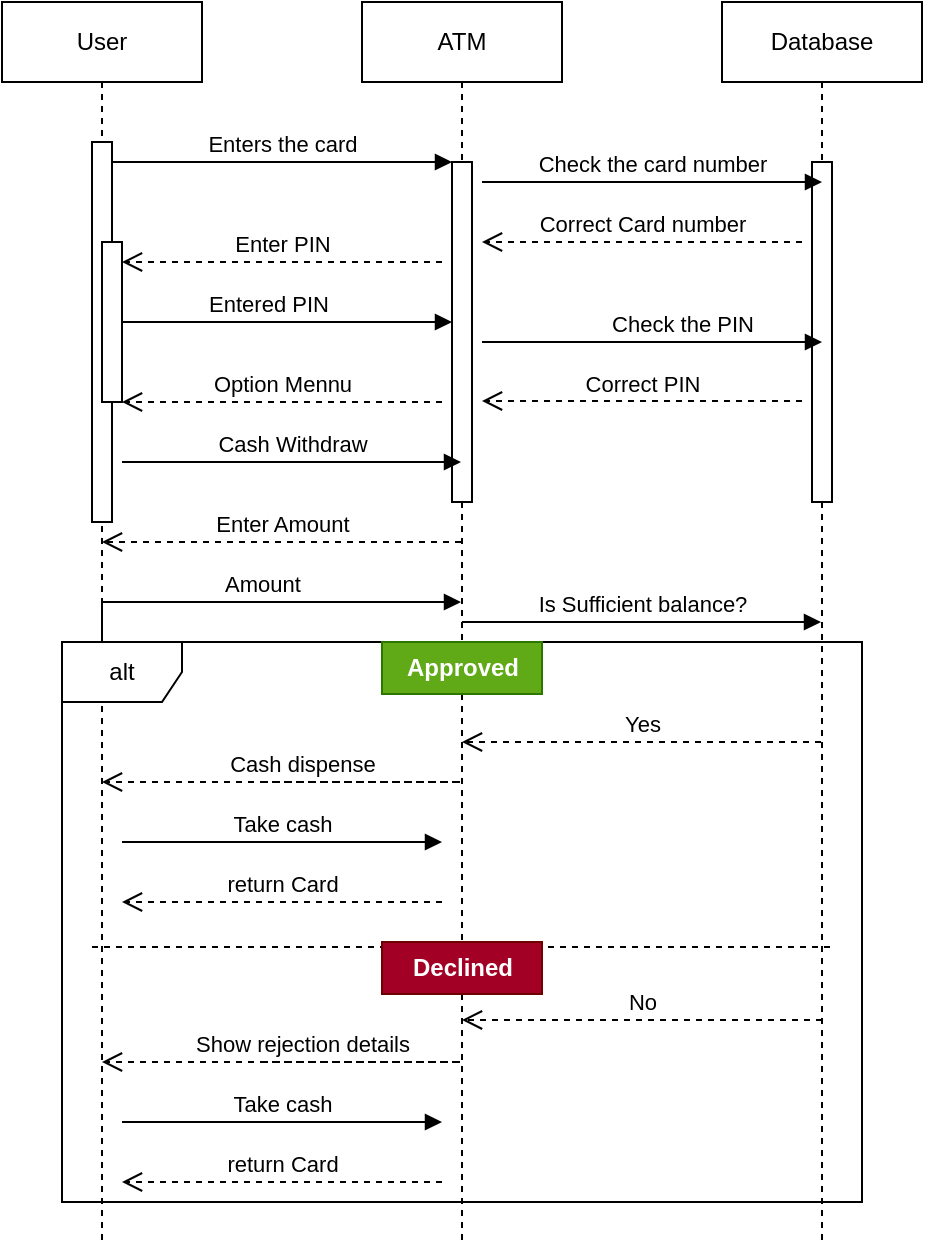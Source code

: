 <mxfile version="21.3.7" type="github">
  <diagram name="Page-1" id="2YBvvXClWsGukQMizWep">
    <mxGraphModel dx="880" dy="476" grid="1" gridSize="10" guides="1" tooltips="1" connect="1" arrows="1" fold="1" page="1" pageScale="1" pageWidth="850" pageHeight="1100" math="0" shadow="0">
      <root>
        <mxCell id="0" />
        <mxCell id="1" parent="0" />
        <mxCell id="aM9ryv3xv72pqoxQDRHE-1" value="User" style="shape=umlLifeline;perimeter=lifelinePerimeter;whiteSpace=wrap;html=1;container=0;dropTarget=0;collapsible=0;recursiveResize=0;outlineConnect=0;portConstraint=eastwest;newEdgeStyle={&quot;edgeStyle&quot;:&quot;elbowEdgeStyle&quot;,&quot;elbow&quot;:&quot;vertical&quot;,&quot;curved&quot;:0,&quot;rounded&quot;:0};" parent="1" vertex="1">
          <mxGeometry x="40" y="40" width="100" height="620" as="geometry" />
        </mxCell>
        <mxCell id="aM9ryv3xv72pqoxQDRHE-2" value="" style="html=1;points=[];perimeter=orthogonalPerimeter;outlineConnect=0;targetShapes=umlLifeline;portConstraint=eastwest;newEdgeStyle={&quot;edgeStyle&quot;:&quot;elbowEdgeStyle&quot;,&quot;elbow&quot;:&quot;vertical&quot;,&quot;curved&quot;:0,&quot;rounded&quot;:0};" parent="aM9ryv3xv72pqoxQDRHE-1" vertex="1">
          <mxGeometry x="45" y="70" width="10" height="190" as="geometry" />
        </mxCell>
        <mxCell id="aM9ryv3xv72pqoxQDRHE-4" value="" style="html=1;points=[];perimeter=orthogonalPerimeter;outlineConnect=0;targetShapes=umlLifeline;portConstraint=eastwest;newEdgeStyle={&quot;edgeStyle&quot;:&quot;elbowEdgeStyle&quot;,&quot;elbow&quot;:&quot;vertical&quot;,&quot;curved&quot;:0,&quot;rounded&quot;:0};" parent="aM9ryv3xv72pqoxQDRHE-1" vertex="1">
          <mxGeometry x="50" y="120" width="10" height="80" as="geometry" />
        </mxCell>
        <mxCell id="aM9ryv3xv72pqoxQDRHE-5" value="ATM" style="shape=umlLifeline;perimeter=lifelinePerimeter;whiteSpace=wrap;html=1;container=0;dropTarget=0;collapsible=0;recursiveResize=0;outlineConnect=0;portConstraint=eastwest;newEdgeStyle={&quot;edgeStyle&quot;:&quot;elbowEdgeStyle&quot;,&quot;elbow&quot;:&quot;vertical&quot;,&quot;curved&quot;:0,&quot;rounded&quot;:0};" parent="1" vertex="1">
          <mxGeometry x="220" y="40" width="100" height="620" as="geometry" />
        </mxCell>
        <mxCell id="aM9ryv3xv72pqoxQDRHE-6" value="" style="html=1;points=[];perimeter=orthogonalPerimeter;outlineConnect=0;targetShapes=umlLifeline;portConstraint=eastwest;newEdgeStyle={&quot;edgeStyle&quot;:&quot;elbowEdgeStyle&quot;,&quot;elbow&quot;:&quot;vertical&quot;,&quot;curved&quot;:0,&quot;rounded&quot;:0};" parent="aM9ryv3xv72pqoxQDRHE-5" vertex="1">
          <mxGeometry x="45" y="80" width="10" height="170" as="geometry" />
        </mxCell>
        <mxCell id="aM9ryv3xv72pqoxQDRHE-7" value="Enters the card" style="html=1;verticalAlign=bottom;endArrow=block;edgeStyle=elbowEdgeStyle;elbow=vertical;curved=0;rounded=0;" parent="1" source="aM9ryv3xv72pqoxQDRHE-2" target="aM9ryv3xv72pqoxQDRHE-6" edge="1">
          <mxGeometry relative="1" as="geometry">
            <mxPoint x="195" y="130" as="sourcePoint" />
            <Array as="points">
              <mxPoint x="180" y="120" />
            </Array>
          </mxGeometry>
        </mxCell>
        <mxCell id="uNjt30kZHBMbRa9RmUfR-1" value="Database" style="shape=umlLifeline;perimeter=lifelinePerimeter;whiteSpace=wrap;html=1;container=0;dropTarget=0;collapsible=0;recursiveResize=0;outlineConnect=0;portConstraint=eastwest;newEdgeStyle={&quot;edgeStyle&quot;:&quot;elbowEdgeStyle&quot;,&quot;elbow&quot;:&quot;vertical&quot;,&quot;curved&quot;:0,&quot;rounded&quot;:0};" vertex="1" parent="1">
          <mxGeometry x="400" y="40" width="100" height="620" as="geometry" />
        </mxCell>
        <mxCell id="uNjt30kZHBMbRa9RmUfR-2" value="" style="html=1;points=[];perimeter=orthogonalPerimeter;outlineConnect=0;targetShapes=umlLifeline;portConstraint=eastwest;newEdgeStyle={&quot;edgeStyle&quot;:&quot;elbowEdgeStyle&quot;,&quot;elbow&quot;:&quot;vertical&quot;,&quot;curved&quot;:0,&quot;rounded&quot;:0};" vertex="1" parent="uNjt30kZHBMbRa9RmUfR-1">
          <mxGeometry x="45" y="80" width="10" height="170" as="geometry" />
        </mxCell>
        <mxCell id="uNjt30kZHBMbRa9RmUfR-4" value="Check the card number" style="html=1;verticalAlign=bottom;endArrow=block;edgeStyle=elbowEdgeStyle;elbow=vertical;curved=0;rounded=0;" edge="1" parent="1">
          <mxGeometry relative="1" as="geometry">
            <mxPoint x="280" y="130" as="sourcePoint" />
            <Array as="points">
              <mxPoint x="365" y="130" />
            </Array>
            <mxPoint x="450" y="130" as="targetPoint" />
          </mxGeometry>
        </mxCell>
        <mxCell id="uNjt30kZHBMbRa9RmUfR-8" value="Entered PIN" style="html=1;verticalAlign=bottom;endArrow=block;edgeStyle=elbowEdgeStyle;elbow=vertical;curved=0;rounded=0;" edge="1" parent="1" target="aM9ryv3xv72pqoxQDRHE-6">
          <mxGeometry relative="1" as="geometry">
            <mxPoint x="100" y="220" as="sourcePoint" />
            <Array as="points">
              <mxPoint x="240" y="200" />
              <mxPoint x="230" y="190" />
              <mxPoint x="230" y="205" />
              <mxPoint x="230" y="190" />
              <mxPoint x="190" y="230" />
            </Array>
            <mxPoint x="270" y="220" as="targetPoint" />
          </mxGeometry>
        </mxCell>
        <mxCell id="uNjt30kZHBMbRa9RmUfR-12" value="Check the PIN" style="html=1;verticalAlign=bottom;endArrow=block;edgeStyle=elbowEdgeStyle;elbow=vertical;curved=0;rounded=0;" edge="1" parent="1">
          <mxGeometry x="0.179" width="80" relative="1" as="geometry">
            <mxPoint x="280" y="210" as="sourcePoint" />
            <mxPoint x="450" y="210" as="targetPoint" />
            <mxPoint as="offset" />
          </mxGeometry>
        </mxCell>
        <mxCell id="uNjt30kZHBMbRa9RmUfR-13" value="Correct PIN" style="html=1;verticalAlign=bottom;endArrow=open;dashed=1;endSize=8;edgeStyle=elbowEdgeStyle;elbow=vertical;curved=0;rounded=0;" edge="1" parent="1">
          <mxGeometry relative="1" as="geometry">
            <mxPoint x="440" y="239.5" as="sourcePoint" />
            <mxPoint x="280" y="239.5" as="targetPoint" />
            <Array as="points">
              <mxPoint x="330" y="239.5" />
              <mxPoint x="360" y="239.5" />
            </Array>
          </mxGeometry>
        </mxCell>
        <mxCell id="uNjt30kZHBMbRa9RmUfR-14" value="Correct Card number" style="html=1;verticalAlign=bottom;endArrow=open;dashed=1;endSize=8;edgeStyle=elbowEdgeStyle;elbow=vertical;curved=0;rounded=0;" edge="1" parent="1">
          <mxGeometry relative="1" as="geometry">
            <mxPoint x="440" y="160" as="sourcePoint" />
            <mxPoint x="280" y="160" as="targetPoint" />
            <Array as="points">
              <mxPoint x="340" y="160" />
            </Array>
          </mxGeometry>
        </mxCell>
        <mxCell id="uNjt30kZHBMbRa9RmUfR-15" value="Enter PIN" style="html=1;verticalAlign=bottom;endArrow=open;dashed=1;endSize=8;edgeStyle=elbowEdgeStyle;elbow=vertical;curved=0;rounded=0;" edge="1" parent="1">
          <mxGeometry relative="1" as="geometry">
            <mxPoint x="260" y="170" as="sourcePoint" />
            <mxPoint x="100" y="170" as="targetPoint" />
            <Array as="points">
              <mxPoint x="150" y="170" />
              <mxPoint x="220" y="160" />
              <mxPoint x="220" y="160" />
              <mxPoint x="230" y="150" />
              <mxPoint x="240" y="150" />
            </Array>
          </mxGeometry>
        </mxCell>
        <mxCell id="uNjt30kZHBMbRa9RmUfR-16" value="Option Mennu" style="html=1;verticalAlign=bottom;endArrow=open;dashed=1;endSize=8;edgeStyle=elbowEdgeStyle;elbow=vertical;curved=0;rounded=0;" edge="1" parent="1">
          <mxGeometry relative="1" as="geometry">
            <mxPoint x="260" y="240" as="sourcePoint" />
            <mxPoint x="100" y="240" as="targetPoint" />
          </mxGeometry>
        </mxCell>
        <mxCell id="uNjt30kZHBMbRa9RmUfR-18" value="Cash Withdraw" style="html=1;verticalAlign=bottom;endArrow=block;edgeStyle=elbowEdgeStyle;elbow=vertical;curved=0;rounded=0;" edge="1" parent="1" target="aM9ryv3xv72pqoxQDRHE-5">
          <mxGeometry width="80" relative="1" as="geometry">
            <mxPoint x="100" y="270" as="sourcePoint" />
            <mxPoint x="180" y="270" as="targetPoint" />
          </mxGeometry>
        </mxCell>
        <mxCell id="uNjt30kZHBMbRa9RmUfR-19" value="Enter Amount" style="html=1;verticalAlign=bottom;endArrow=open;dashed=1;endSize=8;edgeStyle=elbowEdgeStyle;elbow=vertical;curved=0;rounded=0;" edge="1" parent="1" source="aM9ryv3xv72pqoxQDRHE-5" target="aM9ryv3xv72pqoxQDRHE-1">
          <mxGeometry relative="1" as="geometry">
            <mxPoint x="190" y="300" as="sourcePoint" />
            <mxPoint x="110" y="300" as="targetPoint" />
            <Array as="points">
              <mxPoint x="210" y="310" />
              <mxPoint x="220" y="300" />
            </Array>
          </mxGeometry>
        </mxCell>
        <mxCell id="uNjt30kZHBMbRa9RmUfR-20" value="Amount" style="html=1;verticalAlign=bottom;endArrow=block;edgeStyle=elbowEdgeStyle;elbow=vertical;curved=0;rounded=0;" edge="1" parent="1" target="aM9ryv3xv72pqoxQDRHE-5">
          <mxGeometry width="80" relative="1" as="geometry">
            <mxPoint x="90" y="360" as="sourcePoint" />
            <mxPoint x="170" y="360" as="targetPoint" />
            <Array as="points">
              <mxPoint x="220" y="340" />
            </Array>
          </mxGeometry>
        </mxCell>
        <mxCell id="uNjt30kZHBMbRa9RmUfR-21" value="Is Sufficient balance?" style="html=1;verticalAlign=bottom;endArrow=block;edgeStyle=elbowEdgeStyle;elbow=vertical;curved=0;rounded=0;" edge="1" parent="1" target="uNjt30kZHBMbRa9RmUfR-1">
          <mxGeometry width="80" relative="1" as="geometry">
            <mxPoint x="270" y="350" as="sourcePoint" />
            <mxPoint x="350" y="350" as="targetPoint" />
          </mxGeometry>
        </mxCell>
        <mxCell id="uNjt30kZHBMbRa9RmUfR-22" value="Yes" style="html=1;verticalAlign=bottom;endArrow=open;dashed=1;endSize=8;edgeStyle=elbowEdgeStyle;elbow=vertical;curved=0;rounded=0;" edge="1" parent="1" source="uNjt30kZHBMbRa9RmUfR-1" target="aM9ryv3xv72pqoxQDRHE-5">
          <mxGeometry relative="1" as="geometry">
            <mxPoint x="370" y="380" as="sourcePoint" />
            <mxPoint x="290" y="380" as="targetPoint" />
            <Array as="points">
              <mxPoint x="340" y="410" />
              <mxPoint x="310" y="410" />
              <mxPoint x="390" y="390" />
              <mxPoint x="410" y="400" />
              <mxPoint x="360" y="430" />
              <mxPoint x="410" y="410" />
              <mxPoint x="370" y="390" />
            </Array>
          </mxGeometry>
        </mxCell>
        <mxCell id="uNjt30kZHBMbRa9RmUfR-23" value="alt" style="shape=umlFrame;whiteSpace=wrap;html=1;pointerEvents=0;" vertex="1" parent="1">
          <mxGeometry x="70" y="360" width="400" height="280" as="geometry" />
        </mxCell>
        <mxCell id="uNjt30kZHBMbRa9RmUfR-26" value="Approved" style="text;align=center;fontStyle=1;verticalAlign=middle;spacingLeft=3;spacingRight=3;strokeColor=#2D7600;rotatable=0;points=[[0,0.5],[1,0.5]];portConstraint=eastwest;html=1;fillColor=#60a917;fontColor=#ffffff;" vertex="1" parent="1">
          <mxGeometry x="230" y="360" width="80" height="26" as="geometry" />
        </mxCell>
        <mxCell id="uNjt30kZHBMbRa9RmUfR-27" value="Cash dispense" style="html=1;verticalAlign=bottom;endArrow=open;dashed=1;endSize=8;edgeStyle=elbowEdgeStyle;elbow=vertical;curved=0;rounded=0;" edge="1" parent="1">
          <mxGeometry x="0.286" relative="1" as="geometry">
            <mxPoint x="170" y="430" as="sourcePoint" />
            <mxPoint x="90" y="430" as="targetPoint" />
            <Array as="points">
              <mxPoint x="270" y="430" />
            </Array>
            <mxPoint as="offset" />
          </mxGeometry>
        </mxCell>
        <mxCell id="uNjt30kZHBMbRa9RmUfR-28" value="Take cash" style="html=1;verticalAlign=bottom;endArrow=block;edgeStyle=elbowEdgeStyle;elbow=vertical;curved=0;rounded=0;" edge="1" parent="1">
          <mxGeometry width="80" relative="1" as="geometry">
            <mxPoint x="100" y="460" as="sourcePoint" />
            <mxPoint x="260" y="460" as="targetPoint" />
          </mxGeometry>
        </mxCell>
        <mxCell id="uNjt30kZHBMbRa9RmUfR-29" value="return Card" style="html=1;verticalAlign=bottom;endArrow=open;dashed=1;endSize=8;edgeStyle=elbowEdgeStyle;elbow=vertical;curved=0;rounded=0;" edge="1" parent="1">
          <mxGeometry relative="1" as="geometry">
            <mxPoint x="260" y="490" as="sourcePoint" />
            <mxPoint x="100" y="490" as="targetPoint" />
          </mxGeometry>
        </mxCell>
        <mxCell id="uNjt30kZHBMbRa9RmUfR-30" value="" style="endArrow=none;dashed=1;html=1;rounded=0;" edge="1" parent="1">
          <mxGeometry width="50" height="50" relative="1" as="geometry">
            <mxPoint x="85" y="512.5" as="sourcePoint" />
            <mxPoint x="455" y="512.5" as="targetPoint" />
          </mxGeometry>
        </mxCell>
        <mxCell id="uNjt30kZHBMbRa9RmUfR-31" value="No" style="html=1;verticalAlign=bottom;endArrow=open;dashed=1;endSize=8;edgeStyle=elbowEdgeStyle;elbow=vertical;curved=0;rounded=0;" edge="1" parent="1">
          <mxGeometry relative="1" as="geometry">
            <mxPoint x="450" y="549" as="sourcePoint" />
            <mxPoint x="270" y="549" as="targetPoint" />
            <Array as="points">
              <mxPoint x="390" y="549" />
              <mxPoint x="410" y="559" />
              <mxPoint x="360" y="589" />
              <mxPoint x="410" y="569" />
              <mxPoint x="370" y="549" />
            </Array>
          </mxGeometry>
        </mxCell>
        <mxCell id="uNjt30kZHBMbRa9RmUfR-32" value="Show rejection details" style="html=1;verticalAlign=bottom;endArrow=open;dashed=1;endSize=8;edgeStyle=elbowEdgeStyle;elbow=vertical;curved=0;rounded=0;" edge="1" parent="1">
          <mxGeometry x="0.286" relative="1" as="geometry">
            <mxPoint x="170" y="570" as="sourcePoint" />
            <mxPoint x="90" y="570" as="targetPoint" />
            <Array as="points">
              <mxPoint x="270" y="570" />
            </Array>
            <mxPoint as="offset" />
          </mxGeometry>
        </mxCell>
        <mxCell id="uNjt30kZHBMbRa9RmUfR-33" value="Take cash" style="html=1;verticalAlign=bottom;endArrow=block;edgeStyle=elbowEdgeStyle;elbow=vertical;curved=0;rounded=0;" edge="1" parent="1">
          <mxGeometry width="80" relative="1" as="geometry">
            <mxPoint x="100" y="600" as="sourcePoint" />
            <mxPoint x="260" y="600" as="targetPoint" />
          </mxGeometry>
        </mxCell>
        <mxCell id="uNjt30kZHBMbRa9RmUfR-34" value="return Card" style="html=1;verticalAlign=bottom;endArrow=open;dashed=1;endSize=8;edgeStyle=elbowEdgeStyle;elbow=vertical;curved=0;rounded=0;" edge="1" parent="1">
          <mxGeometry relative="1" as="geometry">
            <mxPoint x="260" y="630" as="sourcePoint" />
            <mxPoint x="100" y="630" as="targetPoint" />
          </mxGeometry>
        </mxCell>
        <mxCell id="uNjt30kZHBMbRa9RmUfR-36" value="Declined" style="text;align=center;fontStyle=1;verticalAlign=middle;spacingLeft=3;spacingRight=3;strokeColor=#6F0000;rotatable=0;points=[[0,0.5],[1,0.5]];portConstraint=eastwest;html=1;fillColor=#a20025;fontColor=#ffffff;" vertex="1" parent="1">
          <mxGeometry x="230" y="510" width="80" height="26" as="geometry" />
        </mxCell>
      </root>
    </mxGraphModel>
  </diagram>
</mxfile>
